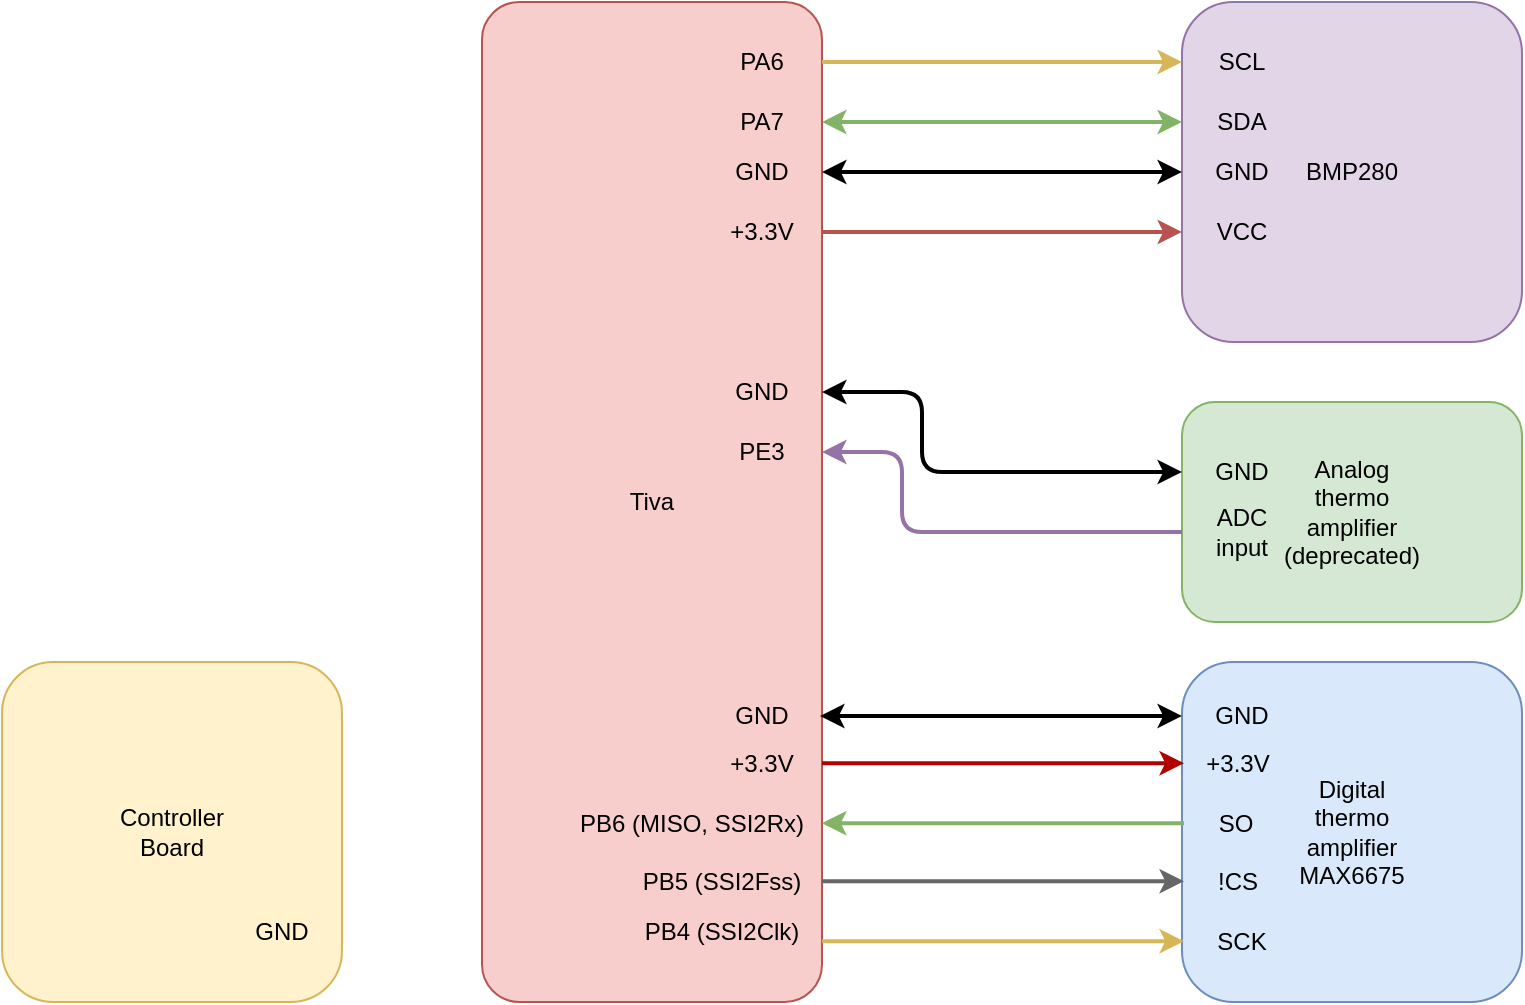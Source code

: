<mxfile>
    <diagram id="isFyV-t4v6kwC6Bee94H" name="Page-1">
        <mxGraphModel dx="1932" dy="594" grid="1" gridSize="10" guides="1" tooltips="1" connect="1" arrows="1" fold="1" page="1" pageScale="1" pageWidth="850" pageHeight="1100" math="0" shadow="0">
            <root>
                <mxCell id="0"/>
                <mxCell id="1" parent="0"/>
                <mxCell id="2" value="Tiva" style="rounded=1;whiteSpace=wrap;html=1;arcSize=11;fillColor=#f8cecc;strokeColor=#b85450;" parent="1" vertex="1">
                    <mxGeometry x="170" y="220" width="170" height="500" as="geometry"/>
                </mxCell>
                <mxCell id="3" value="BMP280" style="rounded=1;whiteSpace=wrap;html=1;fillColor=#e1d5e7;strokeColor=#9673a6;" parent="1" vertex="1">
                    <mxGeometry x="520" y="220" width="170" height="170" as="geometry"/>
                </mxCell>
                <mxCell id="4" value="Analog&lt;br&gt;thermo&lt;br&gt;amplifier&lt;br&gt;(deprecated)" style="rounded=1;whiteSpace=wrap;html=1;fillColor=#d5e8d4;strokeColor=#82b366;" parent="1" vertex="1">
                    <mxGeometry x="520" y="420" width="170" height="110" as="geometry"/>
                </mxCell>
                <mxCell id="16" style="edgeStyle=none;html=1;exitX=1;exitY=0.5;exitDx=0;exitDy=0;entryX=0;entryY=0.5;entryDx=0;entryDy=0;fillColor=#fff2cc;strokeColor=#d6b656;strokeWidth=2;" parent="1" source="5" target="8" edge="1">
                    <mxGeometry relative="1" as="geometry"/>
                </mxCell>
                <mxCell id="5" value="PA6" style="text;html=1;strokeColor=none;fillColor=none;align=center;verticalAlign=middle;whiteSpace=wrap;rounded=0;" parent="1" vertex="1">
                    <mxGeometry x="280" y="235" width="60" height="30" as="geometry"/>
                </mxCell>
                <mxCell id="21" style="edgeStyle=none;html=1;exitX=1;exitY=0.5;exitDx=0;exitDy=0;entryX=0;entryY=0.5;entryDx=0;entryDy=0;startArrow=classic;startFill=1;fillColor=#d5e8d4;strokeColor=#82b366;strokeWidth=2;" parent="1" source="6" target="9" edge="1">
                    <mxGeometry relative="1" as="geometry"/>
                </mxCell>
                <mxCell id="6" value="PA7" style="text;html=1;strokeColor=none;fillColor=none;align=center;verticalAlign=middle;whiteSpace=wrap;rounded=0;" parent="1" vertex="1">
                    <mxGeometry x="280" y="265" width="60" height="30" as="geometry"/>
                </mxCell>
                <mxCell id="8" value="SCL" style="text;html=1;strokeColor=none;fillColor=none;align=center;verticalAlign=middle;whiteSpace=wrap;rounded=0;" parent="1" vertex="1">
                    <mxGeometry x="520" y="235" width="60" height="30" as="geometry"/>
                </mxCell>
                <mxCell id="9" value="SDA" style="text;html=1;strokeColor=none;fillColor=none;align=center;verticalAlign=middle;whiteSpace=wrap;rounded=0;" parent="1" vertex="1">
                    <mxGeometry x="520" y="265" width="60" height="30" as="geometry"/>
                </mxCell>
                <mxCell id="19" style="edgeStyle=none;html=1;exitX=1;exitY=0.5;exitDx=0;exitDy=0;entryX=0;entryY=0.5;entryDx=0;entryDy=0;startArrow=classic;startFill=1;strokeWidth=2;" parent="1" source="10" target="17" edge="1">
                    <mxGeometry relative="1" as="geometry"/>
                </mxCell>
                <mxCell id="10" value="GND" style="text;html=1;strokeColor=none;fillColor=none;align=center;verticalAlign=middle;whiteSpace=wrap;rounded=0;" parent="1" vertex="1">
                    <mxGeometry x="280" y="290" width="60" height="30" as="geometry"/>
                </mxCell>
                <mxCell id="20" style="edgeStyle=none;html=1;exitX=1;exitY=0.5;exitDx=0;exitDy=0;entryX=0;entryY=0.5;entryDx=0;entryDy=0;fillColor=#f8cecc;strokeColor=#b85450;strokeWidth=2;" parent="1" source="11" target="18" edge="1">
                    <mxGeometry relative="1" as="geometry"/>
                </mxCell>
                <mxCell id="11" value="+3.3V" style="text;html=1;strokeColor=none;fillColor=none;align=center;verticalAlign=middle;whiteSpace=wrap;rounded=0;" parent="1" vertex="1">
                    <mxGeometry x="280" y="320" width="60" height="30" as="geometry"/>
                </mxCell>
                <mxCell id="22" style="edgeStyle=none;html=1;exitX=1;exitY=0.5;exitDx=0;exitDy=0;entryX=0;entryY=0.5;entryDx=0;entryDy=0;startArrow=classic;startFill=1;strokeWidth=2;" parent="1" source="12" target="14" edge="1">
                    <mxGeometry relative="1" as="geometry">
                        <Array as="points">
                            <mxPoint x="390" y="415"/>
                            <mxPoint x="390" y="455"/>
                        </Array>
                    </mxGeometry>
                </mxCell>
                <mxCell id="12" value="GND" style="text;html=1;strokeColor=none;fillColor=none;align=center;verticalAlign=middle;whiteSpace=wrap;rounded=0;" parent="1" vertex="1">
                    <mxGeometry x="280" y="400" width="60" height="30" as="geometry"/>
                </mxCell>
                <mxCell id="23" style="edgeStyle=none;html=1;exitX=1;exitY=0.5;exitDx=0;exitDy=0;entryX=0;entryY=0.5;entryDx=0;entryDy=0;startArrow=classic;startFill=1;endArrow=none;endFill=0;fillColor=#e1d5e7;strokeColor=#9673a6;strokeWidth=2;" parent="1" source="13" target="15" edge="1">
                    <mxGeometry relative="1" as="geometry">
                        <Array as="points">
                            <mxPoint x="380" y="445"/>
                            <mxPoint x="380" y="485"/>
                        </Array>
                    </mxGeometry>
                </mxCell>
                <mxCell id="13" value="PE3" style="text;html=1;strokeColor=none;fillColor=none;align=center;verticalAlign=middle;whiteSpace=wrap;rounded=0;" parent="1" vertex="1">
                    <mxGeometry x="280" y="430" width="60" height="30" as="geometry"/>
                </mxCell>
                <mxCell id="14" value="GND" style="text;html=1;strokeColor=none;fillColor=none;align=center;verticalAlign=middle;whiteSpace=wrap;rounded=0;" parent="1" vertex="1">
                    <mxGeometry x="520" y="440" width="60" height="30" as="geometry"/>
                </mxCell>
                <mxCell id="15" value="ADC&lt;br&gt;input" style="text;html=1;strokeColor=none;fillColor=none;align=center;verticalAlign=middle;whiteSpace=wrap;rounded=0;" parent="1" vertex="1">
                    <mxGeometry x="520" y="470" width="60" height="30" as="geometry"/>
                </mxCell>
                <mxCell id="17" value="GND" style="text;html=1;strokeColor=none;fillColor=none;align=center;verticalAlign=middle;whiteSpace=wrap;rounded=0;" parent="1" vertex="1">
                    <mxGeometry x="520" y="290" width="60" height="30" as="geometry"/>
                </mxCell>
                <mxCell id="18" value="VCC" style="text;html=1;strokeColor=none;fillColor=none;align=center;verticalAlign=middle;whiteSpace=wrap;rounded=0;" parent="1" vertex="1">
                    <mxGeometry x="520" y="320" width="60" height="30" as="geometry"/>
                </mxCell>
                <mxCell id="24" value="Digital&lt;br&gt;thermo&lt;br&gt;amplifier&lt;br&gt;MAX6675" style="rounded=1;whiteSpace=wrap;html=1;fillColor=#dae8fc;strokeColor=#6c8ebf;" parent="1" vertex="1">
                    <mxGeometry x="520" y="550" width="170" height="170" as="geometry"/>
                </mxCell>
                <mxCell id="32" style="edgeStyle=none;html=1;exitX=0;exitY=0.5;exitDx=0;exitDy=0;endArrow=classic;endFill=1;startArrow=classic;startFill=1;strokeWidth=2;" parent="1" source="25" edge="1">
                    <mxGeometry relative="1" as="geometry">
                        <mxPoint x="339" y="577" as="targetPoint"/>
                    </mxGeometry>
                </mxCell>
                <mxCell id="25" value="GND" style="text;html=1;strokeColor=none;fillColor=none;align=center;verticalAlign=middle;whiteSpace=wrap;rounded=0;" parent="1" vertex="1">
                    <mxGeometry x="520" y="562" width="60" height="30" as="geometry"/>
                </mxCell>
                <mxCell id="26" value="+3.3V" style="text;html=1;strokeColor=none;fillColor=none;align=center;verticalAlign=middle;whiteSpace=wrap;rounded=0;" parent="1" vertex="1">
                    <mxGeometry x="518" y="586" width="60" height="30" as="geometry"/>
                </mxCell>
                <mxCell id="27" value="SO" style="text;html=1;strokeColor=none;fillColor=none;align=center;verticalAlign=middle;whiteSpace=wrap;rounded=0;" parent="1" vertex="1">
                    <mxGeometry x="517" y="616" width="60" height="30" as="geometry"/>
                </mxCell>
                <mxCell id="28" value="!CS" style="text;html=1;strokeColor=none;fillColor=none;align=center;verticalAlign=middle;whiteSpace=wrap;rounded=0;" parent="1" vertex="1">
                    <mxGeometry x="518" y="645" width="60" height="30" as="geometry"/>
                </mxCell>
                <mxCell id="29" value="SCK" style="text;html=1;strokeColor=none;fillColor=none;align=center;verticalAlign=middle;whiteSpace=wrap;rounded=0;" parent="1" vertex="1">
                    <mxGeometry x="520" y="675" width="60" height="30" as="geometry"/>
                </mxCell>
                <mxCell id="33" style="edgeStyle=none;html=1;exitX=0;exitY=0.5;exitDx=0;exitDy=0;endArrow=none;endFill=0;startArrow=classic;startFill=1;strokeWidth=2;fillColor=#e51400;strokeColor=#B20000;" parent="1" edge="1">
                    <mxGeometry relative="1" as="geometry">
                        <mxPoint x="340.0" y="600.58" as="targetPoint"/>
                        <mxPoint x="521" y="600.58" as="sourcePoint"/>
                    </mxGeometry>
                </mxCell>
                <mxCell id="34" value="GND" style="text;html=1;strokeColor=none;fillColor=none;align=center;verticalAlign=middle;whiteSpace=wrap;rounded=0;" parent="1" vertex="1">
                    <mxGeometry x="280" y="562" width="60" height="30" as="geometry"/>
                </mxCell>
                <mxCell id="35" value="+3.3V" style="text;html=1;strokeColor=none;fillColor=none;align=center;verticalAlign=middle;whiteSpace=wrap;rounded=0;" parent="1" vertex="1">
                    <mxGeometry x="280" y="586" width="60" height="30" as="geometry"/>
                </mxCell>
                <mxCell id="36" style="edgeStyle=none;html=1;exitX=0;exitY=0.5;exitDx=0;exitDy=0;endArrow=classic;endFill=1;startArrow=none;startFill=0;strokeWidth=2;fillColor=#d5e8d4;strokeColor=#82b366;" parent="1" edge="1">
                    <mxGeometry relative="1" as="geometry">
                        <mxPoint x="340.0" y="630.58" as="targetPoint"/>
                        <mxPoint x="521" y="630.58" as="sourcePoint"/>
                    </mxGeometry>
                </mxCell>
                <mxCell id="37" style="edgeStyle=none;html=1;exitX=0;exitY=0.5;exitDx=0;exitDy=0;endArrow=none;endFill=0;startArrow=classic;startFill=1;strokeWidth=2;fillColor=#f5f5f5;strokeColor=#666666;" parent="1" edge="1">
                    <mxGeometry relative="1" as="geometry">
                        <mxPoint x="340.0" y="659.58" as="targetPoint"/>
                        <mxPoint x="521" y="659.58" as="sourcePoint"/>
                    </mxGeometry>
                </mxCell>
                <mxCell id="38" style="edgeStyle=none;html=1;exitX=0;exitY=0.5;exitDx=0;exitDy=0;endArrow=none;endFill=0;startArrow=classic;startFill=1;strokeWidth=2;fillColor=#fff2cc;strokeColor=#d6b656;" parent="1" edge="1">
                    <mxGeometry relative="1" as="geometry">
                        <mxPoint x="340.0" y="689.58" as="targetPoint"/>
                        <mxPoint x="521" y="689.58" as="sourcePoint"/>
                    </mxGeometry>
                </mxCell>
                <mxCell id="39" value="Controller&lt;br&gt;Board" style="rounded=1;whiteSpace=wrap;html=1;fillColor=#fff2cc;strokeColor=#d6b656;" parent="1" vertex="1">
                    <mxGeometry x="-70" y="550" width="170" height="170" as="geometry"/>
                </mxCell>
                <mxCell id="40" value="GND" style="text;html=1;strokeColor=none;fillColor=none;align=center;verticalAlign=middle;whiteSpace=wrap;rounded=0;" parent="1" vertex="1">
                    <mxGeometry x="40" y="670" width="60" height="30" as="geometry"/>
                </mxCell>
                <mxCell id="41" value="PB6 (MISO, SSI2Rx)" style="text;html=1;strokeColor=none;fillColor=none;align=center;verticalAlign=middle;whiteSpace=wrap;rounded=0;" vertex="1" parent="1">
                    <mxGeometry x="210" y="616" width="130" height="30" as="geometry"/>
                </mxCell>
                <mxCell id="42" value="PB5 (SSI2Fss)" style="text;html=1;strokeColor=none;fillColor=none;align=center;verticalAlign=middle;whiteSpace=wrap;rounded=0;" vertex="1" parent="1">
                    <mxGeometry x="240" y="645" width="100" height="30" as="geometry"/>
                </mxCell>
                <mxCell id="43" value="PB4 (SSI2Clk)" style="text;html=1;strokeColor=none;fillColor=none;align=center;verticalAlign=middle;whiteSpace=wrap;rounded=0;" vertex="1" parent="1">
                    <mxGeometry x="240" y="670" width="100" height="30" as="geometry"/>
                </mxCell>
            </root>
        </mxGraphModel>
    </diagram>
</mxfile>